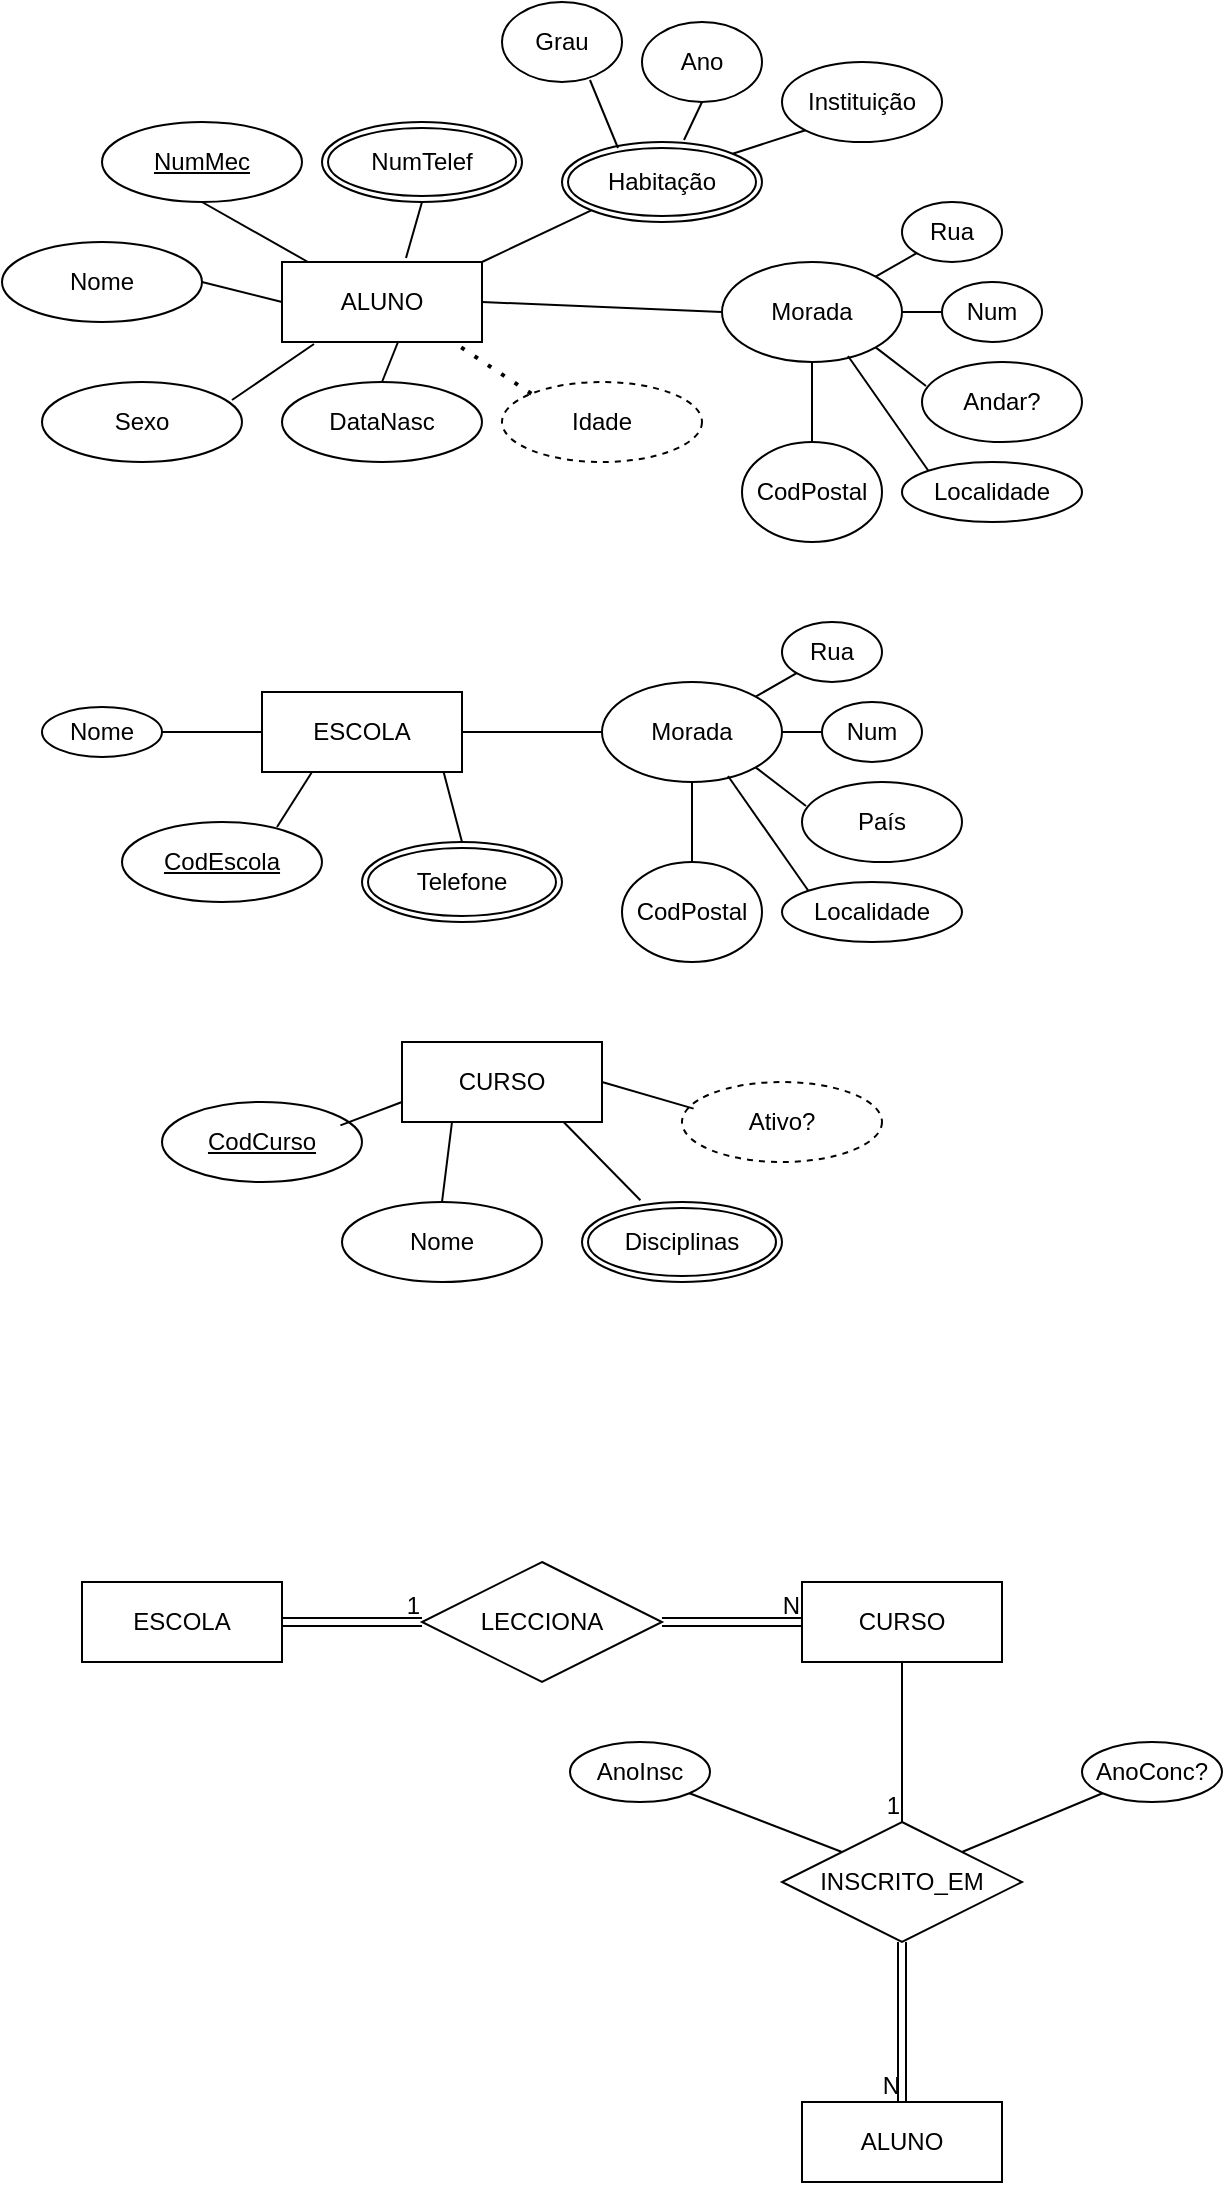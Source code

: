 <mxfile version="24.7.14">
  <diagram name="Página-1" id="6GSVt7Iq9XYI5ROrhrWV">
    <mxGraphModel dx="1195" dy="625" grid="1" gridSize="10" guides="1" tooltips="1" connect="1" arrows="1" fold="1" page="1" pageScale="1" pageWidth="827" pageHeight="1169" math="0" shadow="0">
      <root>
        <mxCell id="0" />
        <mxCell id="1" parent="0" />
        <mxCell id="cKEiQ9DskDoYqM71dqy4-2" value="Nome" style="ellipse;whiteSpace=wrap;html=1;align=center;" parent="1" vertex="1">
          <mxGeometry x="130" y="350" width="100" height="40" as="geometry" />
        </mxCell>
        <mxCell id="cKEiQ9DskDoYqM71dqy4-3" value="Sexo" style="ellipse;whiteSpace=wrap;html=1;align=center;" parent="1" vertex="1">
          <mxGeometry x="150" y="420" width="100" height="40" as="geometry" />
        </mxCell>
        <mxCell id="cKEiQ9DskDoYqM71dqy4-5" value="DataNasc" style="ellipse;whiteSpace=wrap;html=1;align=center;" parent="1" vertex="1">
          <mxGeometry x="270" y="420" width="100" height="40" as="geometry" />
        </mxCell>
        <mxCell id="cKEiQ9DskDoYqM71dqy4-6" value="NumMec" style="ellipse;whiteSpace=wrap;html=1;align=center;fontStyle=4;strokeColor=default;verticalAlign=middle;fontFamily=Helvetica;fontSize=12;fontColor=default;fillColor=default;" parent="1" vertex="1">
          <mxGeometry x="180" y="290" width="100" height="40" as="geometry" />
        </mxCell>
        <mxCell id="cKEiQ9DskDoYqM71dqy4-7" value="" style="endArrow=none;html=1;rounded=0;fontFamily=Helvetica;fontSize=12;fontColor=default;exitX=0.5;exitY=1;exitDx=0;exitDy=0;entryX=0.13;entryY=0;entryDx=0;entryDy=0;entryPerimeter=0;" parent="1" source="cKEiQ9DskDoYqM71dqy4-6" target="cKEiQ9DskDoYqM71dqy4-12" edge="1">
          <mxGeometry width="50" height="50" relative="1" as="geometry">
            <mxPoint x="345" y="160" as="sourcePoint" />
            <mxPoint x="400" y="110" as="targetPoint" />
          </mxGeometry>
        </mxCell>
        <mxCell id="cKEiQ9DskDoYqM71dqy4-9" value="" style="endArrow=none;html=1;rounded=0;fontFamily=Helvetica;fontSize=12;fontColor=default;exitX=1;exitY=0.5;exitDx=0;exitDy=0;entryX=0;entryY=0.5;entryDx=0;entryDy=0;" parent="1" source="cKEiQ9DskDoYqM71dqy4-2" target="cKEiQ9DskDoYqM71dqy4-12" edge="1">
          <mxGeometry width="50" height="50" relative="1" as="geometry">
            <mxPoint x="370" y="160" as="sourcePoint" />
            <mxPoint x="412" y="108" as="targetPoint" />
          </mxGeometry>
        </mxCell>
        <mxCell id="cKEiQ9DskDoYqM71dqy4-10" value="" style="endArrow=none;html=1;rounded=0;fontFamily=Helvetica;fontSize=12;fontColor=default;exitX=0.95;exitY=0.225;exitDx=0;exitDy=0;entryX=0.16;entryY=1.025;entryDx=0;entryDy=0;entryPerimeter=0;exitPerimeter=0;" parent="1" source="cKEiQ9DskDoYqM71dqy4-3" target="cKEiQ9DskDoYqM71dqy4-12" edge="1">
          <mxGeometry width="50" height="50" relative="1" as="geometry">
            <mxPoint x="414" y="180" as="sourcePoint" />
            <mxPoint x="455" y="110" as="targetPoint" />
          </mxGeometry>
        </mxCell>
        <mxCell id="cKEiQ9DskDoYqM71dqy4-11" value="" style="endArrow=none;html=1;rounded=0;fontFamily=Helvetica;fontSize=12;fontColor=default;exitX=0.5;exitY=0;exitDx=0;exitDy=0;entryX=0.58;entryY=1;entryDx=0;entryDy=0;entryPerimeter=0;" parent="1" source="cKEiQ9DskDoYqM71dqy4-5" target="cKEiQ9DskDoYqM71dqy4-12" edge="1">
          <mxGeometry width="50" height="50" relative="1" as="geometry">
            <mxPoint x="520" y="170" as="sourcePoint" />
            <mxPoint x="480" y="110" as="targetPoint" />
          </mxGeometry>
        </mxCell>
        <mxCell id="cKEiQ9DskDoYqM71dqy4-12" value="ALUNO" style="whiteSpace=wrap;html=1;align=center;strokeColor=default;verticalAlign=middle;fontFamily=Helvetica;fontSize=12;fontColor=default;fillColor=default;" parent="1" vertex="1">
          <mxGeometry x="270" y="360" width="100" height="40" as="geometry" />
        </mxCell>
        <mxCell id="cKEiQ9DskDoYqM71dqy4-13" value="Idade" style="ellipse;whiteSpace=wrap;html=1;align=center;dashed=1;strokeColor=default;verticalAlign=middle;fontFamily=Helvetica;fontSize=12;fontColor=default;fillColor=default;" parent="1" vertex="1">
          <mxGeometry x="380" y="420" width="100" height="40" as="geometry" />
        </mxCell>
        <mxCell id="cKEiQ9DskDoYqM71dqy4-16" value="NumTelef" style="ellipse;shape=doubleEllipse;margin=3;whiteSpace=wrap;html=1;align=center;strokeColor=default;verticalAlign=middle;fontFamily=Helvetica;fontSize=12;fontColor=default;fillColor=default;" parent="1" vertex="1">
          <mxGeometry x="290" y="290" width="100" height="40" as="geometry" />
        </mxCell>
        <mxCell id="cKEiQ9DskDoYqM71dqy4-17" value="" style="endArrow=none;html=1;rounded=0;fontFamily=Helvetica;fontSize=12;fontColor=default;entryX=0.5;entryY=1;entryDx=0;entryDy=0;exitX=0.62;exitY=-0.05;exitDx=0;exitDy=0;exitPerimeter=0;" parent="1" source="cKEiQ9DskDoYqM71dqy4-12" target="cKEiQ9DskDoYqM71dqy4-16" edge="1">
          <mxGeometry width="50" height="50" relative="1" as="geometry">
            <mxPoint x="340" y="380" as="sourcePoint" />
            <mxPoint x="390" y="330" as="targetPoint" />
          </mxGeometry>
        </mxCell>
        <mxCell id="cKEiQ9DskDoYqM71dqy4-18" value="Habitação" style="ellipse;shape=doubleEllipse;margin=3;whiteSpace=wrap;html=1;align=center;strokeColor=default;verticalAlign=middle;fontFamily=Helvetica;fontSize=12;fontColor=default;fillColor=default;" parent="1" vertex="1">
          <mxGeometry x="410" y="300" width="100" height="40" as="geometry" />
        </mxCell>
        <mxCell id="cKEiQ9DskDoYqM71dqy4-19" value="" style="endArrow=none;html=1;rounded=0;fontFamily=Helvetica;fontSize=12;fontColor=default;entryX=0;entryY=1;entryDx=0;entryDy=0;exitX=1;exitY=0;exitDx=0;exitDy=0;" parent="1" source="cKEiQ9DskDoYqM71dqy4-12" target="cKEiQ9DskDoYqM71dqy4-18" edge="1">
          <mxGeometry width="50" height="50" relative="1" as="geometry">
            <mxPoint x="390" y="410" as="sourcePoint" />
            <mxPoint x="440" y="360" as="targetPoint" />
          </mxGeometry>
        </mxCell>
        <mxCell id="cKEiQ9DskDoYqM71dqy4-20" value="" style="endArrow=none;dashed=1;html=1;dashPattern=1 3;strokeWidth=2;rounded=0;fontFamily=Helvetica;fontSize=12;fontColor=default;exitX=0;exitY=0;exitDx=0;exitDy=0;entryX=0.87;entryY=1.025;entryDx=0;entryDy=0;entryPerimeter=0;" parent="1" source="cKEiQ9DskDoYqM71dqy4-13" target="cKEiQ9DskDoYqM71dqy4-12" edge="1">
          <mxGeometry width="50" height="50" relative="1" as="geometry">
            <mxPoint x="390" y="410" as="sourcePoint" />
            <mxPoint x="440" y="360" as="targetPoint" />
          </mxGeometry>
        </mxCell>
        <mxCell id="cKEiQ9DskDoYqM71dqy4-21" value="Morada" style="ellipse;whiteSpace=wrap;html=1;align=center;strokeColor=default;verticalAlign=middle;fontFamily=Helvetica;fontSize=12;fontColor=default;fillColor=default;" parent="1" vertex="1">
          <mxGeometry x="490" y="360" width="90" height="50" as="geometry" />
        </mxCell>
        <mxCell id="cKEiQ9DskDoYqM71dqy4-22" value="Num" style="ellipse;whiteSpace=wrap;html=1;align=center;strokeColor=default;verticalAlign=middle;fontFamily=Helvetica;fontSize=12;fontColor=default;fillColor=default;" parent="1" vertex="1">
          <mxGeometry x="600" y="370" width="50" height="30" as="geometry" />
        </mxCell>
        <mxCell id="cKEiQ9DskDoYqM71dqy4-23" value="Rua" style="ellipse;whiteSpace=wrap;html=1;align=center;strokeColor=default;verticalAlign=middle;fontFamily=Helvetica;fontSize=12;fontColor=default;fillColor=default;" parent="1" vertex="1">
          <mxGeometry x="580" y="330" width="50" height="30" as="geometry" />
        </mxCell>
        <mxCell id="cKEiQ9DskDoYqM71dqy4-24" value="Andar?" style="ellipse;whiteSpace=wrap;html=1;align=center;strokeColor=default;verticalAlign=middle;fontFamily=Helvetica;fontSize=12;fontColor=default;fillColor=default;" parent="1" vertex="1">
          <mxGeometry x="590" y="410" width="80" height="40" as="geometry" />
        </mxCell>
        <mxCell id="cKEiQ9DskDoYqM71dqy4-25" value="Localidade" style="ellipse;whiteSpace=wrap;html=1;align=center;strokeColor=default;verticalAlign=middle;fontFamily=Helvetica;fontSize=12;fontColor=default;fillColor=default;" parent="1" vertex="1">
          <mxGeometry x="580" y="460" width="90" height="30" as="geometry" />
        </mxCell>
        <mxCell id="cKEiQ9DskDoYqM71dqy4-26" value="CodPostal" style="ellipse;whiteSpace=wrap;html=1;align=center;strokeColor=default;verticalAlign=middle;fontFamily=Helvetica;fontSize=12;fontColor=default;fillColor=default;" parent="1" vertex="1">
          <mxGeometry x="500" y="450" width="70" height="50" as="geometry" />
        </mxCell>
        <mxCell id="cKEiQ9DskDoYqM71dqy4-30" value="" style="endArrow=none;html=1;rounded=0;fontFamily=Helvetica;fontSize=12;fontColor=default;exitX=1;exitY=0;exitDx=0;exitDy=0;entryX=0;entryY=1;entryDx=0;entryDy=0;" parent="1" source="cKEiQ9DskDoYqM71dqy4-21" target="cKEiQ9DskDoYqM71dqy4-23" edge="1">
          <mxGeometry width="50" height="50" relative="1" as="geometry">
            <mxPoint x="540" y="405" as="sourcePoint" />
            <mxPoint x="590" y="355" as="targetPoint" />
          </mxGeometry>
        </mxCell>
        <mxCell id="cKEiQ9DskDoYqM71dqy4-31" value="" style="endArrow=none;html=1;rounded=0;fontFamily=Helvetica;fontSize=12;fontColor=default;entryX=0;entryY=0.5;entryDx=0;entryDy=0;exitX=1;exitY=0.5;exitDx=0;exitDy=0;" parent="1" source="cKEiQ9DskDoYqM71dqy4-21" target="cKEiQ9DskDoYqM71dqy4-22" edge="1">
          <mxGeometry width="50" height="50" relative="1" as="geometry">
            <mxPoint x="520" y="455" as="sourcePoint" />
            <mxPoint x="570" y="405" as="targetPoint" />
          </mxGeometry>
        </mxCell>
        <mxCell id="cKEiQ9DskDoYqM71dqy4-32" value="" style="endArrow=none;html=1;rounded=0;fontFamily=Helvetica;fontSize=12;fontColor=default;entryX=0.025;entryY=0.3;entryDx=0;entryDy=0;entryPerimeter=0;exitX=1;exitY=1;exitDx=0;exitDy=0;" parent="1" source="cKEiQ9DskDoYqM71dqy4-21" target="cKEiQ9DskDoYqM71dqy4-24" edge="1">
          <mxGeometry width="50" height="50" relative="1" as="geometry">
            <mxPoint x="530" y="480" as="sourcePoint" />
            <mxPoint x="580" y="430" as="targetPoint" />
          </mxGeometry>
        </mxCell>
        <mxCell id="cKEiQ9DskDoYqM71dqy4-33" value="" style="endArrow=none;html=1;rounded=0;fontFamily=Helvetica;fontSize=12;fontColor=default;entryX=0.5;entryY=1;entryDx=0;entryDy=0;exitX=0.5;exitY=0;exitDx=0;exitDy=0;" parent="1" source="cKEiQ9DskDoYqM71dqy4-26" target="cKEiQ9DskDoYqM71dqy4-21" edge="1">
          <mxGeometry width="50" height="50" relative="1" as="geometry">
            <mxPoint x="480" y="450" as="sourcePoint" />
            <mxPoint x="530" y="400" as="targetPoint" />
          </mxGeometry>
        </mxCell>
        <mxCell id="cKEiQ9DskDoYqM71dqy4-34" value="" style="endArrow=none;html=1;rounded=0;fontFamily=Helvetica;fontSize=12;fontColor=default;exitX=0;exitY=0;exitDx=0;exitDy=0;entryX=0.7;entryY=0.94;entryDx=0;entryDy=0;entryPerimeter=0;" parent="1" source="cKEiQ9DskDoYqM71dqy4-25" target="cKEiQ9DskDoYqM71dqy4-21" edge="1">
          <mxGeometry width="50" height="50" relative="1" as="geometry">
            <mxPoint x="530" y="490" as="sourcePoint" />
            <mxPoint x="580" y="440" as="targetPoint" />
          </mxGeometry>
        </mxCell>
        <mxCell id="cKEiQ9DskDoYqM71dqy4-35" value="Instituição" style="ellipse;whiteSpace=wrap;html=1;align=center;strokeColor=default;verticalAlign=middle;fontFamily=Helvetica;fontSize=12;fontColor=default;fillColor=default;" parent="1" vertex="1">
          <mxGeometry x="520" y="260" width="80" height="40" as="geometry" />
        </mxCell>
        <mxCell id="cKEiQ9DskDoYqM71dqy4-36" value="Ano" style="ellipse;whiteSpace=wrap;html=1;align=center;strokeColor=default;verticalAlign=middle;fontFamily=Helvetica;fontSize=12;fontColor=default;fillColor=default;" parent="1" vertex="1">
          <mxGeometry x="450" y="240" width="60" height="40" as="geometry" />
        </mxCell>
        <mxCell id="cKEiQ9DskDoYqM71dqy4-37" value="Grau" style="ellipse;whiteSpace=wrap;html=1;align=center;strokeColor=default;verticalAlign=middle;fontFamily=Helvetica;fontSize=12;fontColor=default;fillColor=default;" parent="1" vertex="1">
          <mxGeometry x="380" y="230" width="60" height="40" as="geometry" />
        </mxCell>
        <mxCell id="cKEiQ9DskDoYqM71dqy4-41" value="" style="endArrow=none;html=1;rounded=0;fontFamily=Helvetica;fontSize=12;fontColor=default;exitX=0.28;exitY=0.075;exitDx=0;exitDy=0;exitPerimeter=0;entryX=0.733;entryY=0.975;entryDx=0;entryDy=0;entryPerimeter=0;" parent="1" source="cKEiQ9DskDoYqM71dqy4-18" target="cKEiQ9DskDoYqM71dqy4-37" edge="1">
          <mxGeometry width="50" height="50" relative="1" as="geometry">
            <mxPoint x="380" y="330" as="sourcePoint" />
            <mxPoint x="430" y="280" as="targetPoint" />
          </mxGeometry>
        </mxCell>
        <mxCell id="cKEiQ9DskDoYqM71dqy4-42" value="" style="endArrow=none;html=1;rounded=0;fontFamily=Helvetica;fontSize=12;fontColor=default;entryX=0.5;entryY=1;entryDx=0;entryDy=0;exitX=0.61;exitY=-0.025;exitDx=0;exitDy=0;exitPerimeter=0;" parent="1" source="cKEiQ9DskDoYqM71dqy4-18" target="cKEiQ9DskDoYqM71dqy4-36" edge="1">
          <mxGeometry width="50" height="50" relative="1" as="geometry">
            <mxPoint x="414" y="350" as="sourcePoint" />
            <mxPoint x="464" y="300" as="targetPoint" />
          </mxGeometry>
        </mxCell>
        <mxCell id="cKEiQ9DskDoYqM71dqy4-43" value="" style="endArrow=none;html=1;rounded=0;fontFamily=Helvetica;fontSize=12;fontColor=default;entryX=0;entryY=1;entryDx=0;entryDy=0;exitX=1;exitY=0;exitDx=0;exitDy=0;" parent="1" source="cKEiQ9DskDoYqM71dqy4-18" target="cKEiQ9DskDoYqM71dqy4-35" edge="1">
          <mxGeometry width="50" height="50" relative="1" as="geometry">
            <mxPoint x="470" y="360" as="sourcePoint" />
            <mxPoint x="520" y="310" as="targetPoint" />
          </mxGeometry>
        </mxCell>
        <mxCell id="cKEiQ9DskDoYqM71dqy4-44" value="" style="endArrow=none;html=1;rounded=0;fontFamily=Helvetica;fontSize=12;fontColor=default;exitX=1;exitY=0.5;exitDx=0;exitDy=0;entryX=0;entryY=0.5;entryDx=0;entryDy=0;" parent="1" source="cKEiQ9DskDoYqM71dqy4-12" target="cKEiQ9DskDoYqM71dqy4-21" edge="1">
          <mxGeometry width="50" height="50" relative="1" as="geometry">
            <mxPoint x="390" y="410" as="sourcePoint" />
            <mxPoint x="440" y="360" as="targetPoint" />
          </mxGeometry>
        </mxCell>
        <mxCell id="cKEiQ9DskDoYqM71dqy4-45" value="ESCOLA" style="whiteSpace=wrap;html=1;align=center;strokeColor=default;verticalAlign=middle;fontFamily=Helvetica;fontSize=12;fontColor=default;fillColor=default;" parent="1" vertex="1">
          <mxGeometry x="260" y="575" width="100" height="40" as="geometry" />
        </mxCell>
        <mxCell id="cKEiQ9DskDoYqM71dqy4-46" value="CodEscola" style="ellipse;whiteSpace=wrap;html=1;align=center;fontStyle=4;strokeColor=default;verticalAlign=middle;fontFamily=Helvetica;fontSize=12;fontColor=default;fillColor=default;" parent="1" vertex="1">
          <mxGeometry x="190" y="640" width="100" height="40" as="geometry" />
        </mxCell>
        <mxCell id="cKEiQ9DskDoYqM71dqy4-47" value="Nome" style="ellipse;whiteSpace=wrap;html=1;align=center;strokeColor=default;verticalAlign=middle;fontFamily=Helvetica;fontSize=12;fontColor=default;fillColor=default;" parent="1" vertex="1">
          <mxGeometry x="150" y="582.5" width="60" height="25" as="geometry" />
        </mxCell>
        <mxCell id="cKEiQ9DskDoYqM71dqy4-48" value="Telefone" style="ellipse;shape=doubleEllipse;margin=3;whiteSpace=wrap;html=1;align=center;strokeColor=default;verticalAlign=middle;fontFamily=Helvetica;fontSize=12;fontColor=default;fillColor=default;" parent="1" vertex="1">
          <mxGeometry x="310" y="650" width="100" height="40" as="geometry" />
        </mxCell>
        <mxCell id="cKEiQ9DskDoYqM71dqy4-49" value="Morada" style="ellipse;whiteSpace=wrap;html=1;align=center;strokeColor=default;verticalAlign=middle;fontFamily=Helvetica;fontSize=12;fontColor=default;fillColor=default;" parent="1" vertex="1">
          <mxGeometry x="430" y="570" width="90" height="50" as="geometry" />
        </mxCell>
        <mxCell id="cKEiQ9DskDoYqM71dqy4-50" value="Num" style="ellipse;whiteSpace=wrap;html=1;align=center;strokeColor=default;verticalAlign=middle;fontFamily=Helvetica;fontSize=12;fontColor=default;fillColor=default;" parent="1" vertex="1">
          <mxGeometry x="540" y="580" width="50" height="30" as="geometry" />
        </mxCell>
        <mxCell id="cKEiQ9DskDoYqM71dqy4-51" value="Rua" style="ellipse;whiteSpace=wrap;html=1;align=center;strokeColor=default;verticalAlign=middle;fontFamily=Helvetica;fontSize=12;fontColor=default;fillColor=default;" parent="1" vertex="1">
          <mxGeometry x="520" y="540" width="50" height="30" as="geometry" />
        </mxCell>
        <mxCell id="cKEiQ9DskDoYqM71dqy4-52" value="País" style="ellipse;whiteSpace=wrap;html=1;align=center;strokeColor=default;verticalAlign=middle;fontFamily=Helvetica;fontSize=12;fontColor=default;fillColor=default;" parent="1" vertex="1">
          <mxGeometry x="530" y="620" width="80" height="40" as="geometry" />
        </mxCell>
        <mxCell id="cKEiQ9DskDoYqM71dqy4-53" value="Localidade" style="ellipse;whiteSpace=wrap;html=1;align=center;strokeColor=default;verticalAlign=middle;fontFamily=Helvetica;fontSize=12;fontColor=default;fillColor=default;" parent="1" vertex="1">
          <mxGeometry x="520" y="670" width="90" height="30" as="geometry" />
        </mxCell>
        <mxCell id="cKEiQ9DskDoYqM71dqy4-54" value="CodPostal" style="ellipse;whiteSpace=wrap;html=1;align=center;strokeColor=default;verticalAlign=middle;fontFamily=Helvetica;fontSize=12;fontColor=default;fillColor=default;" parent="1" vertex="1">
          <mxGeometry x="440" y="660" width="70" height="50" as="geometry" />
        </mxCell>
        <mxCell id="cKEiQ9DskDoYqM71dqy4-55" value="" style="endArrow=none;html=1;rounded=0;fontFamily=Helvetica;fontSize=12;fontColor=default;exitX=1;exitY=0;exitDx=0;exitDy=0;entryX=0;entryY=1;entryDx=0;entryDy=0;" parent="1" source="cKEiQ9DskDoYqM71dqy4-49" target="cKEiQ9DskDoYqM71dqy4-51" edge="1">
          <mxGeometry width="50" height="50" relative="1" as="geometry">
            <mxPoint x="480" y="615" as="sourcePoint" />
            <mxPoint x="530" y="565" as="targetPoint" />
          </mxGeometry>
        </mxCell>
        <mxCell id="cKEiQ9DskDoYqM71dqy4-56" value="" style="endArrow=none;html=1;rounded=0;fontFamily=Helvetica;fontSize=12;fontColor=default;entryX=0;entryY=0.5;entryDx=0;entryDy=0;exitX=1;exitY=0.5;exitDx=0;exitDy=0;" parent="1" source="cKEiQ9DskDoYqM71dqy4-49" target="cKEiQ9DskDoYqM71dqy4-50" edge="1">
          <mxGeometry width="50" height="50" relative="1" as="geometry">
            <mxPoint x="460" y="665" as="sourcePoint" />
            <mxPoint x="510" y="615" as="targetPoint" />
          </mxGeometry>
        </mxCell>
        <mxCell id="cKEiQ9DskDoYqM71dqy4-57" value="" style="endArrow=none;html=1;rounded=0;fontFamily=Helvetica;fontSize=12;fontColor=default;entryX=0.025;entryY=0.3;entryDx=0;entryDy=0;entryPerimeter=0;exitX=1;exitY=1;exitDx=0;exitDy=0;" parent="1" source="cKEiQ9DskDoYqM71dqy4-49" target="cKEiQ9DskDoYqM71dqy4-52" edge="1">
          <mxGeometry width="50" height="50" relative="1" as="geometry">
            <mxPoint x="470" y="690" as="sourcePoint" />
            <mxPoint x="520" y="640" as="targetPoint" />
          </mxGeometry>
        </mxCell>
        <mxCell id="cKEiQ9DskDoYqM71dqy4-58" value="" style="endArrow=none;html=1;rounded=0;fontFamily=Helvetica;fontSize=12;fontColor=default;entryX=0.5;entryY=1;entryDx=0;entryDy=0;exitX=0.5;exitY=0;exitDx=0;exitDy=0;" parent="1" source="cKEiQ9DskDoYqM71dqy4-54" target="cKEiQ9DskDoYqM71dqy4-49" edge="1">
          <mxGeometry width="50" height="50" relative="1" as="geometry">
            <mxPoint x="420" y="660" as="sourcePoint" />
            <mxPoint x="470" y="610" as="targetPoint" />
          </mxGeometry>
        </mxCell>
        <mxCell id="cKEiQ9DskDoYqM71dqy4-59" value="" style="endArrow=none;html=1;rounded=0;fontFamily=Helvetica;fontSize=12;fontColor=default;exitX=0;exitY=0;exitDx=0;exitDy=0;entryX=0.7;entryY=0.94;entryDx=0;entryDy=0;entryPerimeter=0;" parent="1" source="cKEiQ9DskDoYqM71dqy4-53" target="cKEiQ9DskDoYqM71dqy4-49" edge="1">
          <mxGeometry width="50" height="50" relative="1" as="geometry">
            <mxPoint x="470" y="700" as="sourcePoint" />
            <mxPoint x="520" y="650" as="targetPoint" />
          </mxGeometry>
        </mxCell>
        <mxCell id="cKEiQ9DskDoYqM71dqy4-61" value="" style="endArrow=none;html=1;rounded=0;fontFamily=Helvetica;fontSize=12;fontColor=default;entryX=0;entryY=0.5;entryDx=0;entryDy=0;exitX=1;exitY=0.5;exitDx=0;exitDy=0;" parent="1" source="cKEiQ9DskDoYqM71dqy4-45" target="cKEiQ9DskDoYqM71dqy4-49" edge="1">
          <mxGeometry width="50" height="50" relative="1" as="geometry">
            <mxPoint x="290" y="580" as="sourcePoint" />
            <mxPoint x="340" y="530" as="targetPoint" />
          </mxGeometry>
        </mxCell>
        <mxCell id="cKEiQ9DskDoYqM71dqy4-62" value="" style="endArrow=none;html=1;rounded=0;fontFamily=Helvetica;fontSize=12;fontColor=default;exitX=0.5;exitY=0;exitDx=0;exitDy=0;entryX=0.908;entryY=1;entryDx=0;entryDy=0;entryPerimeter=0;" parent="1" source="cKEiQ9DskDoYqM71dqy4-48" target="cKEiQ9DskDoYqM71dqy4-45" edge="1">
          <mxGeometry width="50" height="50" relative="1" as="geometry">
            <mxPoint x="290" y="580" as="sourcePoint" />
            <mxPoint x="340" y="530" as="targetPoint" />
          </mxGeometry>
        </mxCell>
        <mxCell id="cKEiQ9DskDoYqM71dqy4-63" value="" style="endArrow=none;html=1;rounded=0;fontFamily=Helvetica;fontSize=12;fontColor=default;exitX=0;exitY=0.5;exitDx=0;exitDy=0;entryX=1;entryY=0.5;entryDx=0;entryDy=0;" parent="1" source="cKEiQ9DskDoYqM71dqy4-45" target="cKEiQ9DskDoYqM71dqy4-47" edge="1">
          <mxGeometry width="50" height="50" relative="1" as="geometry">
            <mxPoint x="290" y="580" as="sourcePoint" />
            <mxPoint x="330" y="550" as="targetPoint" />
          </mxGeometry>
        </mxCell>
        <mxCell id="cKEiQ9DskDoYqM71dqy4-64" value="" style="endArrow=none;html=1;rounded=0;fontFamily=Helvetica;fontSize=12;fontColor=default;exitX=0.25;exitY=1;exitDx=0;exitDy=0;entryX=0.775;entryY=0.063;entryDx=0;entryDy=0;entryPerimeter=0;" parent="1" source="cKEiQ9DskDoYqM71dqy4-45" target="cKEiQ9DskDoYqM71dqy4-46" edge="1">
          <mxGeometry width="50" height="50" relative="1" as="geometry">
            <mxPoint x="290" y="580" as="sourcePoint" />
            <mxPoint x="340" y="530" as="targetPoint" />
          </mxGeometry>
        </mxCell>
        <mxCell id="cKEiQ9DskDoYqM71dqy4-65" value="CURSO" style="whiteSpace=wrap;html=1;align=center;strokeColor=default;verticalAlign=middle;fontFamily=Helvetica;fontSize=12;fontColor=default;fillColor=default;" parent="1" vertex="1">
          <mxGeometry x="330" y="750" width="100" height="40" as="geometry" />
        </mxCell>
        <mxCell id="cKEiQ9DskDoYqM71dqy4-66" value="CodCurso" style="ellipse;whiteSpace=wrap;html=1;align=center;fontStyle=4;strokeColor=default;verticalAlign=middle;fontFamily=Helvetica;fontSize=12;fontColor=default;fillColor=default;" parent="1" vertex="1">
          <mxGeometry x="210" y="780" width="100" height="40" as="geometry" />
        </mxCell>
        <mxCell id="cKEiQ9DskDoYqM71dqy4-67" value="Nome" style="ellipse;whiteSpace=wrap;html=1;align=center;strokeColor=default;verticalAlign=middle;fontFamily=Helvetica;fontSize=12;fontColor=default;fillColor=default;" parent="1" vertex="1">
          <mxGeometry x="300" y="830" width="100" height="40" as="geometry" />
        </mxCell>
        <mxCell id="cKEiQ9DskDoYqM71dqy4-69" value="Disciplinas" style="ellipse;shape=doubleEllipse;margin=3;whiteSpace=wrap;html=1;align=center;strokeColor=default;verticalAlign=middle;fontFamily=Helvetica;fontSize=12;fontColor=default;fillColor=default;" parent="1" vertex="1">
          <mxGeometry x="420" y="830" width="100" height="40" as="geometry" />
        </mxCell>
        <mxCell id="cKEiQ9DskDoYqM71dqy4-70" value="Ativo?" style="ellipse;whiteSpace=wrap;html=1;align=center;dashed=1;strokeColor=default;verticalAlign=middle;fontFamily=Helvetica;fontSize=12;fontColor=default;fillColor=default;" parent="1" vertex="1">
          <mxGeometry x="470" y="770" width="100" height="40" as="geometry" />
        </mxCell>
        <mxCell id="cKEiQ9DskDoYqM71dqy4-71" value="" style="endArrow=none;html=1;rounded=0;fontFamily=Helvetica;fontSize=12;fontColor=default;entryX=0;entryY=0.75;entryDx=0;entryDy=0;exitX=0.892;exitY=0.292;exitDx=0;exitDy=0;exitPerimeter=0;" parent="1" source="cKEiQ9DskDoYqM71dqy4-66" target="cKEiQ9DskDoYqM71dqy4-65" edge="1">
          <mxGeometry width="50" height="50" relative="1" as="geometry">
            <mxPoint x="360" y="860" as="sourcePoint" />
            <mxPoint x="410" y="810" as="targetPoint" />
          </mxGeometry>
        </mxCell>
        <mxCell id="cKEiQ9DskDoYqM71dqy4-72" value="" style="endArrow=none;html=1;rounded=0;fontFamily=Helvetica;fontSize=12;fontColor=default;entryX=0.25;entryY=1;entryDx=0;entryDy=0;exitX=0.5;exitY=0;exitDx=0;exitDy=0;" parent="1" source="cKEiQ9DskDoYqM71dqy4-67" target="cKEiQ9DskDoYqM71dqy4-65" edge="1">
          <mxGeometry width="50" height="50" relative="1" as="geometry">
            <mxPoint x="360" y="860" as="sourcePoint" />
            <mxPoint x="410" y="810" as="targetPoint" />
          </mxGeometry>
        </mxCell>
        <mxCell id="cKEiQ9DskDoYqM71dqy4-73" value="" style="endArrow=none;html=1;rounded=0;fontFamily=Helvetica;fontSize=12;fontColor=default;entryX=0.808;entryY=1;entryDx=0;entryDy=0;entryPerimeter=0;exitX=0.292;exitY=-0.021;exitDx=0;exitDy=0;exitPerimeter=0;" parent="1" source="cKEiQ9DskDoYqM71dqy4-69" target="cKEiQ9DskDoYqM71dqy4-65" edge="1">
          <mxGeometry width="50" height="50" relative="1" as="geometry">
            <mxPoint x="360" y="860" as="sourcePoint" />
            <mxPoint x="410" y="810" as="targetPoint" />
          </mxGeometry>
        </mxCell>
        <mxCell id="cKEiQ9DskDoYqM71dqy4-77" value="" style="endArrow=none;html=1;rounded=0;fontFamily=Helvetica;fontSize=12;fontColor=default;entryX=0.058;entryY=0.333;entryDx=0;entryDy=0;exitX=1;exitY=0.5;exitDx=0;exitDy=0;entryPerimeter=0;" parent="1" source="cKEiQ9DskDoYqM71dqy4-65" target="cKEiQ9DskDoYqM71dqy4-70" edge="1">
          <mxGeometry width="50" height="50" relative="1" as="geometry">
            <mxPoint x="390" y="880" as="sourcePoint" />
            <mxPoint x="440" y="830" as="targetPoint" />
          </mxGeometry>
        </mxCell>
        <mxCell id="FMh1rw1jwHGp8D8Dl3Ay-1" value="LECCIONA" style="shape=rhombus;perimeter=rhombusPerimeter;whiteSpace=wrap;html=1;align=center;" vertex="1" parent="1">
          <mxGeometry x="340" y="1010" width="120" height="60" as="geometry" />
        </mxCell>
        <mxCell id="FMh1rw1jwHGp8D8Dl3Ay-2" value="ESCOLA" style="whiteSpace=wrap;html=1;align=center;strokeColor=default;verticalAlign=middle;fontFamily=Helvetica;fontSize=12;fontColor=default;fillColor=default;" vertex="1" parent="1">
          <mxGeometry x="170" y="1020" width="100" height="40" as="geometry" />
        </mxCell>
        <mxCell id="FMh1rw1jwHGp8D8Dl3Ay-3" value="CURSO" style="whiteSpace=wrap;html=1;align=center;strokeColor=default;verticalAlign=middle;fontFamily=Helvetica;fontSize=12;fontColor=default;fillColor=default;" vertex="1" parent="1">
          <mxGeometry x="530" y="1020" width="100" height="40" as="geometry" />
        </mxCell>
        <mxCell id="FMh1rw1jwHGp8D8Dl3Ay-5" value="INSCRITO_EM" style="shape=rhombus;perimeter=rhombusPerimeter;whiteSpace=wrap;html=1;align=center;" vertex="1" parent="1">
          <mxGeometry x="520" y="1140" width="120" height="60" as="geometry" />
        </mxCell>
        <mxCell id="FMh1rw1jwHGp8D8Dl3Ay-6" value="ALUNO" style="whiteSpace=wrap;html=1;align=center;strokeColor=default;verticalAlign=middle;fontFamily=Helvetica;fontSize=12;fontColor=default;fillColor=default;" vertex="1" parent="1">
          <mxGeometry x="530" y="1280" width="100" height="40" as="geometry" />
        </mxCell>
        <mxCell id="FMh1rw1jwHGp8D8Dl3Ay-22" value="AnoInsc&lt;span style=&quot;color: rgba(0, 0, 0, 0); font-family: monospace; font-size: 0px; text-align: start; text-wrap: nowrap;&quot;&gt;%3CmxGraphModel%3E%3Croot%3E%3CmxCell%20id%3D%220%22%2F%3E%3CmxCell%20id%3D%221%22%20parent%3D%220%22%2F%3E%3CmxCell%20id%3D%222%22%20value%3D%22%22%20style%3D%22shape%3Dlink%3Bhtml%3D1%3Brounded%3D0%3BexitX%3D1%3BexitY%3D0.5%3BexitDx%3D0%3BexitDy%3D0%3BentryX%3D0%3BentryY%3D0.5%3BentryDx%3D0%3BentryDy%3D0%3B%22%20edge%3D%221%22%20parent%3D%221%22%3E%3CmxGeometry%20relative%3D%221%22%20as%3D%22geometry%22%3E%3CmxPoint%20x%3D%22270%22%20y%3D%221240%22%20as%3D%22sourcePoint%22%2F%3E%3CmxPoint%20x%3D%22340%22%20y%3D%221240%22%20as%3D%22targetPoint%22%2F%3E%3C%2FmxGeometry%3E%3C%2FmxCell%3E%3CmxCell%20id%3D%223%22%20value%3D%22N%22%20style%3D%22resizable%3D0%3Bhtml%3D1%3BwhiteSpace%3Dwrap%3Balign%3Dright%3BverticalAlign%3Dbottom%3B%22%20connectable%3D%220%22%20vertex%3D%221%22%20parent%3D%222%22%3E%3CmxGeometry%20x%3D%221%22%20relative%3D%221%22%20as%3D%22geometry%22%2F%3E%3C%2FmxCell%3E%3C%2Froot%3E%3C%2FmxGraphModel%3E&lt;/span&gt;" style="ellipse;whiteSpace=wrap;html=1;align=center;" vertex="1" parent="1">
          <mxGeometry x="414" y="1100" width="70" height="30" as="geometry" />
        </mxCell>
        <mxCell id="FMh1rw1jwHGp8D8Dl3Ay-23" value="AnoConc?&lt;span style=&quot;color: rgba(0, 0, 0, 0); font-family: monospace; font-size: 0px; text-align: start; text-wrap: nowrap;&quot;&gt;%3CmxGraphModel%3E%3Croot%3E%3CmxCell%20id%3D%220%22%2F%3E%3CmxCell%20id%3D%221%22%20parent%3D%220%22%2F%3E%3CmxCell%20id%3D%222%22%20value%3D%22%22%20style%3D%22shape%3Dlink%3Bhtml%3D1%3Brounded%3D0%3BexitX%3D1%3BexitY%3D0.5%3BexitDx%3D0%3BexitDy%3D0%3BentryX%3D0%3BentryY%3D0.5%3BentryDx%3D0%3BentryDy%3D0%3B%22%20edge%3D%221%22%20parent%3D%221%22%3E%3CmxGeometry%20relative%3D%221%22%20as%3D%22geometry%22%3E%3CmxPoint%20x%3D%22270%22%20y%3D%221240%22%20as%3D%22sourcePoint%22%2F%3E%3CmxPoint%20x%3D%22340%22%20y%3D%221240%22%20as%3D%22targetPoint%22%2F%3E%3C%2FmxGeometry%3E%3C%2FmxCell%3E%3CmxCell%20id%3D%223%22%20value%3D%22N%22%20style%3D%22resizable%3D0%3Bhtml%3D1%3BwhiteSpace%3Dwrap%3Balign%3Dright%3BverticalAlign%3Dbottom%3B%22%20connectable%3D%220%22%20vertex%3D%221%22%20parent%3D%222%22%3E%3CmxGeometry%20x%3D%221%22%20relative%3D%221%22%20as%3D%22geometry%22%2F%3E%3C%2FmxCell%3E%3C%2Froot%3E%3C%2FmxGraphMode=&lt;/span&gt;" style="ellipse;whiteSpace=wrap;html=1;align=center;" vertex="1" parent="1">
          <mxGeometry x="670" y="1100" width="70" height="30" as="geometry" />
        </mxCell>
        <mxCell id="FMh1rw1jwHGp8D8Dl3Ay-25" value="" style="endArrow=none;html=1;rounded=0;exitX=1;exitY=0;exitDx=0;exitDy=0;entryX=0;entryY=1;entryDx=0;entryDy=0;" edge="1" parent="1" source="FMh1rw1jwHGp8D8Dl3Ay-5" target="FMh1rw1jwHGp8D8Dl3Ay-23">
          <mxGeometry width="50" height="50" relative="1" as="geometry">
            <mxPoint x="600" y="1220" as="sourcePoint" />
            <mxPoint x="650" y="1170" as="targetPoint" />
          </mxGeometry>
        </mxCell>
        <mxCell id="FMh1rw1jwHGp8D8Dl3Ay-28" value="" style="shape=link;html=1;rounded=0;exitX=1;exitY=0.5;exitDx=0;exitDy=0;entryX=0;entryY=0.5;entryDx=0;entryDy=0;" edge="1" parent="1" source="FMh1rw1jwHGp8D8Dl3Ay-2" target="FMh1rw1jwHGp8D8Dl3Ay-1">
          <mxGeometry relative="1" as="geometry">
            <mxPoint x="550" y="1200" as="sourcePoint" />
            <mxPoint x="710" y="1200" as="targetPoint" />
          </mxGeometry>
        </mxCell>
        <mxCell id="FMh1rw1jwHGp8D8Dl3Ay-29" value="1" style="resizable=0;html=1;whiteSpace=wrap;align=right;verticalAlign=bottom;" connectable="0" vertex="1" parent="FMh1rw1jwHGp8D8Dl3Ay-28">
          <mxGeometry x="1" relative="1" as="geometry" />
        </mxCell>
        <mxCell id="FMh1rw1jwHGp8D8Dl3Ay-30" value="" style="shape=link;html=1;rounded=0;exitX=1;exitY=0.5;exitDx=0;exitDy=0;entryX=0;entryY=0.5;entryDx=0;entryDy=0;" edge="1" parent="1" source="FMh1rw1jwHGp8D8Dl3Ay-1" target="FMh1rw1jwHGp8D8Dl3Ay-3">
          <mxGeometry relative="1" as="geometry">
            <mxPoint x="550" y="1200" as="sourcePoint" />
            <mxPoint x="710" y="1200" as="targetPoint" />
          </mxGeometry>
        </mxCell>
        <mxCell id="FMh1rw1jwHGp8D8Dl3Ay-31" value="N" style="resizable=0;html=1;whiteSpace=wrap;align=right;verticalAlign=bottom;" connectable="0" vertex="1" parent="FMh1rw1jwHGp8D8Dl3Ay-30">
          <mxGeometry x="1" relative="1" as="geometry" />
        </mxCell>
        <mxCell id="FMh1rw1jwHGp8D8Dl3Ay-34" value="" style="endArrow=none;html=1;rounded=0;exitX=0.5;exitY=1;exitDx=0;exitDy=0;entryX=0.5;entryY=0;entryDx=0;entryDy=0;" edge="1" parent="1" source="FMh1rw1jwHGp8D8Dl3Ay-3" target="FMh1rw1jwHGp8D8Dl3Ay-5">
          <mxGeometry relative="1" as="geometry">
            <mxPoint x="550" y="1200" as="sourcePoint" />
            <mxPoint x="710" y="1200" as="targetPoint" />
          </mxGeometry>
        </mxCell>
        <mxCell id="FMh1rw1jwHGp8D8Dl3Ay-35" value="1" style="resizable=0;html=1;whiteSpace=wrap;align=right;verticalAlign=bottom;" connectable="0" vertex="1" parent="FMh1rw1jwHGp8D8Dl3Ay-34">
          <mxGeometry x="1" relative="1" as="geometry" />
        </mxCell>
        <mxCell id="FMh1rw1jwHGp8D8Dl3Ay-36" value="" style="shape=link;html=1;rounded=0;entryX=0.5;entryY=0;entryDx=0;entryDy=0;exitX=0.5;exitY=1;exitDx=0;exitDy=0;" edge="1" parent="1" source="FMh1rw1jwHGp8D8Dl3Ay-5" target="FMh1rw1jwHGp8D8Dl3Ay-6">
          <mxGeometry relative="1" as="geometry">
            <mxPoint x="580" y="1200" as="sourcePoint" />
            <mxPoint x="710" y="1200" as="targetPoint" />
          </mxGeometry>
        </mxCell>
        <mxCell id="FMh1rw1jwHGp8D8Dl3Ay-37" value="N" style="resizable=0;html=1;whiteSpace=wrap;align=right;verticalAlign=bottom;" connectable="0" vertex="1" parent="FMh1rw1jwHGp8D8Dl3Ay-36">
          <mxGeometry x="1" relative="1" as="geometry" />
        </mxCell>
        <mxCell id="FMh1rw1jwHGp8D8Dl3Ay-38" value="" style="endArrow=none;html=1;rounded=0;exitX=0;exitY=0;exitDx=0;exitDy=0;entryX=1;entryY=1;entryDx=0;entryDy=0;" edge="1" parent="1" source="FMh1rw1jwHGp8D8Dl3Ay-5" target="FMh1rw1jwHGp8D8Dl3Ay-22">
          <mxGeometry width="50" height="50" relative="1" as="geometry">
            <mxPoint x="600" y="1220" as="sourcePoint" />
            <mxPoint x="650" y="1170" as="targetPoint" />
          </mxGeometry>
        </mxCell>
      </root>
    </mxGraphModel>
  </diagram>
</mxfile>
